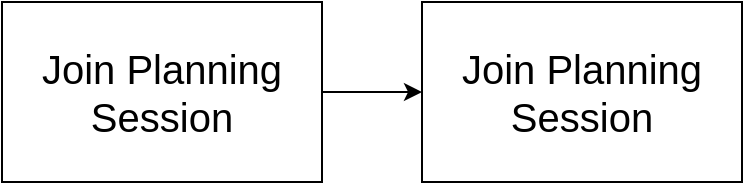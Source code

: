 <mxfile>
    <diagram id="BoiTEEbjiGr0j6HJVAEG" name="Page-1">
        <mxGraphModel dx="919" dy="483" grid="1" gridSize="10" guides="1" tooltips="1" connect="1" arrows="1" fold="1" page="1" pageScale="1" pageWidth="827" pageHeight="1169" math="0" shadow="0">
            <root>
                <mxCell id="0"/>
                <mxCell id="1" parent="0"/>
                <mxCell id="6" value="" style="edgeStyle=none;html=1;fontSize=20;" edge="1" parent="1" source="2" target="5">
                    <mxGeometry relative="1" as="geometry"/>
                </mxCell>
                <mxCell id="2" value="&lt;font style=&quot;font-size: 20px;&quot;&gt;Join Planning Session&lt;/font&gt;" style="rounded=0;whiteSpace=wrap;html=1;" vertex="1" parent="1">
                    <mxGeometry x="30" y="20" width="160" height="90" as="geometry"/>
                </mxCell>
                <mxCell id="5" value="&lt;font style=&quot;font-size: 20px;&quot;&gt;Join Planning Session&lt;/font&gt;" style="rounded=0;whiteSpace=wrap;html=1;" vertex="1" parent="1">
                    <mxGeometry x="240" y="20" width="160" height="90" as="geometry"/>
                </mxCell>
            </root>
        </mxGraphModel>
    </diagram>
</mxfile>